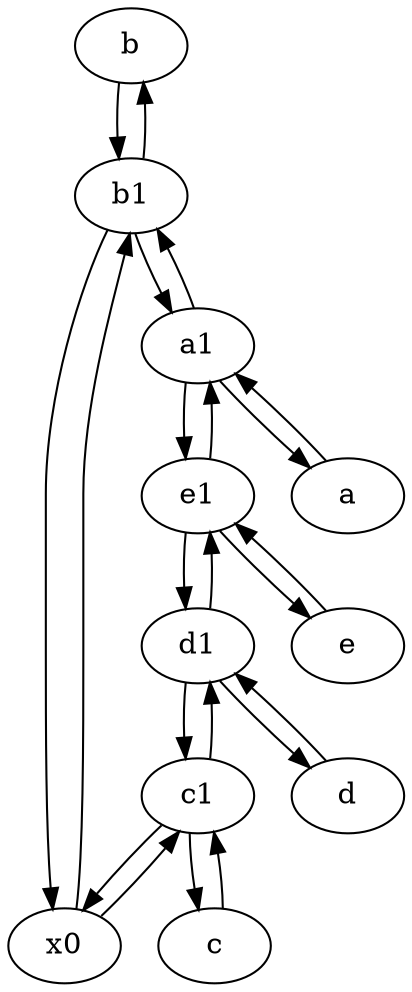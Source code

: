 digraph  {
	b [pos="50,20!"];
	x0;
	e1 [pos="25,45!"];
	c1 [pos="30,15!"];
	d1 [pos="25,30!"];
	a [pos="40,10!"];
	a1 [pos="40,15!"];
	d [pos="20,30!"];
	e [pos="30,50!"];
	c [pos="20,10!"];
	b1 [pos="45,20!"];
	x0 -> c1;
	b1 -> a1;
	e -> e1;
	a1 -> a;
	x0 -> b1;
	a1 -> b1;
	d -> d1;
	d1 -> d;
	e1 -> d1;
	b1 -> x0;
	c1 -> c;
	a1 -> e1;
	b -> b1;
	d1 -> e1;
	b1 -> b;
	d1 -> c1;
	c1 -> d1;
	e1 -> a1;
	a -> a1;
	c -> c1;
	e1 -> e;
	c1 -> x0;

	}
